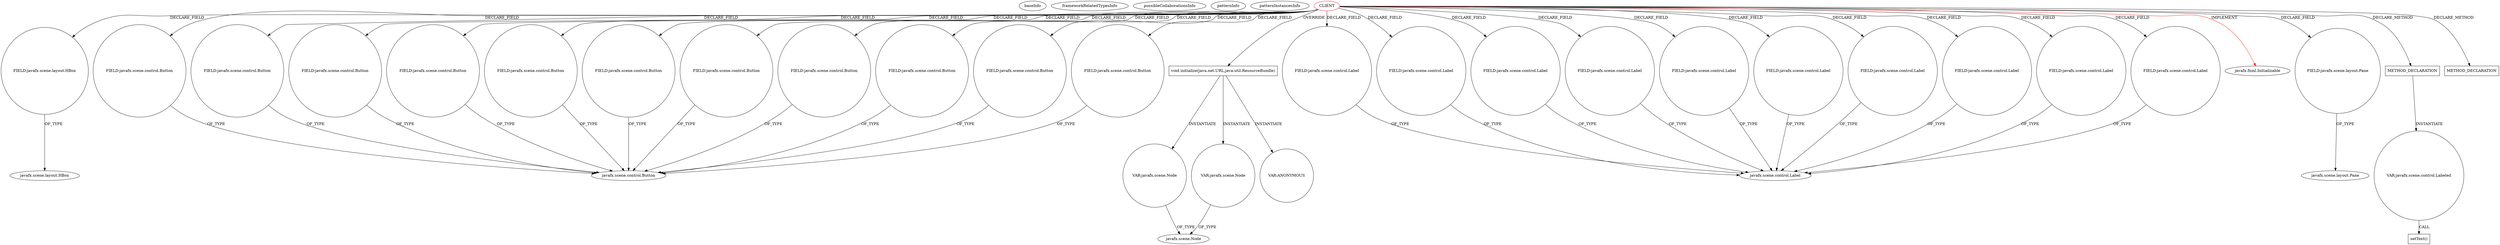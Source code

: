 digraph {
baseInfo[graphId=1284,category="pattern",isAnonymous=false,possibleRelation=false]
frameworkRelatedTypesInfo[0="javafx.fxml.Initializable"]
possibleCollaborationsInfo[]
patternInfo[frequency=2.0,patternRootClient=0]
patternInstancesInfo[0="hock323-eventManager~/hock323-eventManager/EventManager-master/src/eventManager/controller/pokerTournament/TournamentController.java~TournamentController~3009",1="RomeoGolf-BC~/RomeoGolf-BC/BC-master/src/romeogolf/bc/MainController.java~MainController~1142"]
94[label="FIELD:javafx.scene.layout.HBox",vertexType="FIELD_DECLARATION",isFrameworkType=false,shape=circle]
0[label="CLIENT",vertexType="ROOT_CLIENT_CLASS_DECLARATION",isFrameworkType=false,color=red]
142[label="FIELD:javafx.scene.control.Button",vertexType="FIELD_DECLARATION",isFrameworkType=false,shape=circle]
59[label="FIELD:javafx.scene.control.Button",vertexType="FIELD_DECLARATION",isFrameworkType=false,shape=circle]
52[label="FIELD:javafx.scene.control.Button",vertexType="FIELD_DECLARATION",isFrameworkType=false,shape=circle]
48[label="FIELD:javafx.scene.control.Button",vertexType="FIELD_DECLARATION",isFrameworkType=false,shape=circle]
4[label="FIELD:javafx.scene.control.Button",vertexType="FIELD_DECLARATION",isFrameworkType=false,shape=circle]
81[label="FIELD:javafx.scene.control.Button",vertexType="FIELD_DECLARATION",isFrameworkType=false,shape=circle]
10[label="FIELD:javafx.scene.control.Button",vertexType="FIELD_DECLARATION",isFrameworkType=false,shape=circle]
8[label="FIELD:javafx.scene.control.Button",vertexType="FIELD_DECLARATION",isFrameworkType=false,shape=circle]
14[label="FIELD:javafx.scene.control.Button",vertexType="FIELD_DECLARATION",isFrameworkType=false,shape=circle]
140[label="FIELD:javafx.scene.control.Button",vertexType="FIELD_DECLARATION",isFrameworkType=false,shape=circle]
79[label="FIELD:javafx.scene.control.Button",vertexType="FIELD_DECLARATION",isFrameworkType=false,shape=circle]
152[label="void initialize(java.net.URL,java.util.ResourceBundle)",vertexType="OVERRIDING_METHOD_DECLARATION",isFrameworkType=false,shape=box]
69[label="FIELD:javafx.scene.control.Label",vertexType="FIELD_DECLARATION",isFrameworkType=false,shape=circle]
27[label="javafx.scene.control.Label",vertexType="FRAMEWORK_CLASS_TYPE",isFrameworkType=false]
77[label="FIELD:javafx.scene.control.Label",vertexType="FIELD_DECLARATION",isFrameworkType=false,shape=circle]
65[label="FIELD:javafx.scene.control.Label",vertexType="FIELD_DECLARATION",isFrameworkType=false,shape=circle]
92[label="FIELD:javafx.scene.control.Label",vertexType="FIELD_DECLARATION",isFrameworkType=false,shape=circle]
108[label="FIELD:javafx.scene.control.Label",vertexType="FIELD_DECLARATION",isFrameworkType=false,shape=circle]
61[label="FIELD:javafx.scene.control.Label",vertexType="FIELD_DECLARATION",isFrameworkType=false,shape=circle]
26[label="FIELD:javafx.scene.control.Label",vertexType="FIELD_DECLARATION",isFrameworkType=false,shape=circle]
71[label="FIELD:javafx.scene.control.Label",vertexType="FIELD_DECLARATION",isFrameworkType=false,shape=circle]
98[label="FIELD:javafx.scene.control.Label",vertexType="FIELD_DECLARATION",isFrameworkType=false,shape=circle]
73[label="FIELD:javafx.scene.control.Label",vertexType="FIELD_DECLARATION",isFrameworkType=false,shape=circle]
5[label="javafx.scene.control.Button",vertexType="FRAMEWORK_CLASS_TYPE",isFrameworkType=false]
277[label="VAR:javafx.scene.Node",vertexType="VARIABLE_EXPRESION",isFrameworkType=false,shape=circle]
189[label="javafx.scene.Node",vertexType="FRAMEWORK_CLASS_TYPE",isFrameworkType=false]
280[label="VAR:javafx.scene.Node",vertexType="VARIABLE_EXPRESION",isFrameworkType=false,shape=circle]
328[label="VAR:ANONYMOUS",vertexType="VARIABLE_EXPRESION",isFrameworkType=false,shape=circle]
1[label="javafx.fxml.Initializable",vertexType="FRAMEWORK_INTERFACE_TYPE",isFrameworkType=false]
112[label="FIELD:javafx.scene.layout.Pane",vertexType="FIELD_DECLARATION",isFrameworkType=false,shape=circle]
41[label="javafx.scene.layout.Pane",vertexType="FRAMEWORK_CLASS_TYPE",isFrameworkType=false]
17[label="javafx.scene.layout.HBox",vertexType="FRAMEWORK_CLASS_TYPE",isFrameworkType=false]
594[label="METHOD_DECLARATION",vertexType="CLIENT_METHOD_DECLARATION",isFrameworkType=false,shape=box]
617[label="VAR:javafx.scene.control.Labeled",vertexType="VARIABLE_EXPRESION",isFrameworkType=false,shape=circle]
618[label="setText()",vertexType="INSIDE_CALL",isFrameworkType=false,shape=box]
439[label="METHOD_DECLARATION",vertexType="CLIENT_METHOD_DECLARATION",isFrameworkType=false,shape=box]
0->48[label="DECLARE_FIELD"]
140->5[label="OF_TYPE"]
152->277[label="INSTANTIATE"]
79->5[label="OF_TYPE"]
52->5[label="OF_TYPE"]
59->5[label="OF_TYPE"]
152->328[label="INSTANTIATE"]
0->8[label="DECLARE_FIELD"]
0->112[label="DECLARE_FIELD"]
0->140[label="DECLARE_FIELD"]
0->26[label="DECLARE_FIELD"]
617->618[label="CALL"]
142->5[label="OF_TYPE"]
65->27[label="OF_TYPE"]
14->5[label="OF_TYPE"]
0->77[label="DECLARE_FIELD"]
48->5[label="OF_TYPE"]
94->17[label="OF_TYPE"]
0->4[label="DECLARE_FIELD"]
0->98[label="DECLARE_FIELD"]
0->61[label="DECLARE_FIELD"]
8->5[label="OF_TYPE"]
280->189[label="OF_TYPE"]
0->81[label="DECLARE_FIELD"]
0->1[label="IMPLEMENT",color=red]
71->27[label="OF_TYPE"]
73->27[label="OF_TYPE"]
0->52[label="DECLARE_FIELD"]
152->280[label="INSTANTIATE"]
98->27[label="OF_TYPE"]
0->152[label="OVERRIDE"]
92->27[label="OF_TYPE"]
0->439[label="DECLARE_METHOD"]
0->73[label="DECLARE_FIELD"]
0->94[label="DECLARE_FIELD"]
81->5[label="OF_TYPE"]
0->71[label="DECLARE_FIELD"]
26->27[label="OF_TYPE"]
0->10[label="DECLARE_FIELD"]
0->142[label="DECLARE_FIELD"]
277->189[label="OF_TYPE"]
108->27[label="OF_TYPE"]
0->14[label="DECLARE_FIELD"]
10->5[label="OF_TYPE"]
0->92[label="DECLARE_FIELD"]
4->5[label="OF_TYPE"]
0->108[label="DECLARE_FIELD"]
69->27[label="OF_TYPE"]
77->27[label="OF_TYPE"]
112->41[label="OF_TYPE"]
0->69[label="DECLARE_FIELD"]
0->79[label="DECLARE_FIELD"]
594->617[label="INSTANTIATE"]
61->27[label="OF_TYPE"]
0->59[label="DECLARE_FIELD"]
0->65[label="DECLARE_FIELD"]
0->594[label="DECLARE_METHOD"]
}
